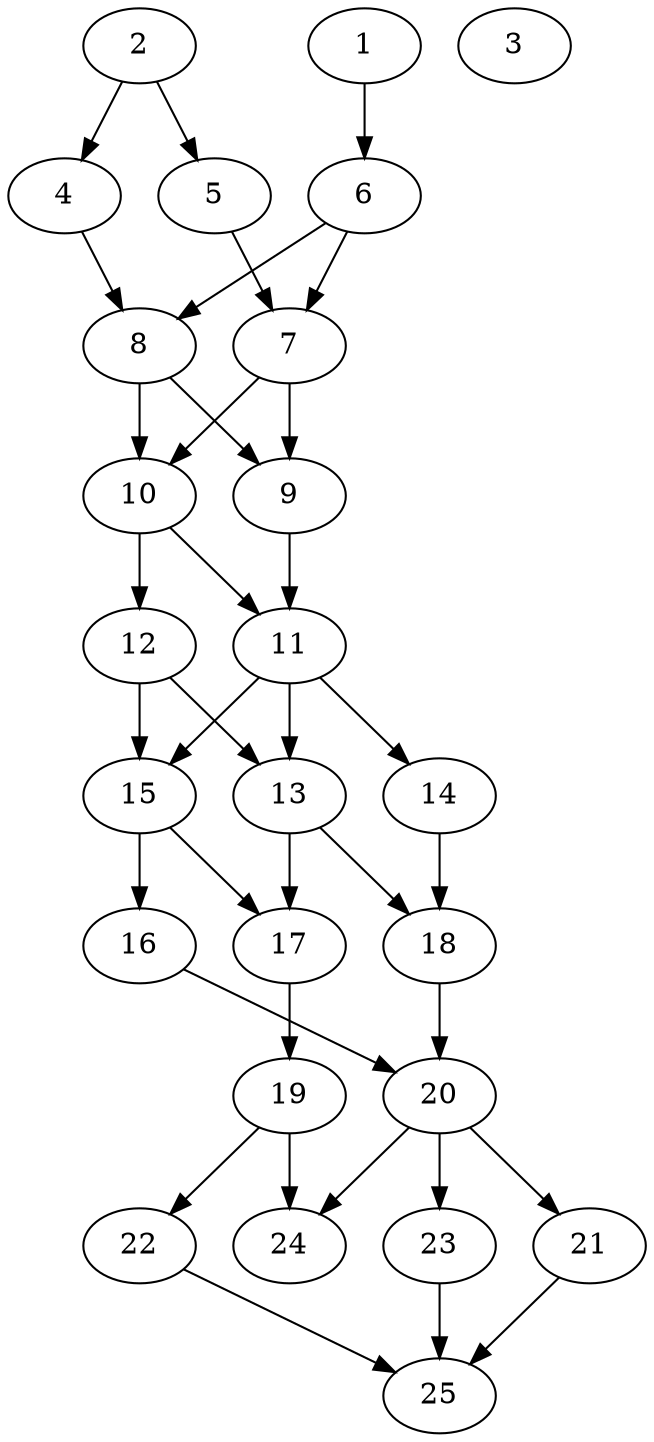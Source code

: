 // DAG automatically generated by daggen at Tue Aug  6 16:26:47 2019
// ./daggen --dot -n 25 --ccr 0.5 --fat 0.4 --regular 0.5 --density 0.7 --mindata 5242880 --maxdata 52428800 
digraph G {
  1 [size="84594688", alpha="0.18", expect_size="42297344"] 
  1 -> 6 [size ="42297344"]
  2 [size="90079232", alpha="0.00", expect_size="45039616"] 
  2 -> 4 [size ="45039616"]
  2 -> 5 [size ="45039616"]
  3 [size="101031936", alpha="0.14", expect_size="50515968"] 
  4 [size="70895616", alpha="0.19", expect_size="35447808"] 
  4 -> 8 [size ="35447808"]
  5 [size="26712064", alpha="0.07", expect_size="13356032"] 
  5 -> 7 [size ="13356032"]
  6 [size="90880000", alpha="0.01", expect_size="45440000"] 
  6 -> 7 [size ="45440000"]
  6 -> 8 [size ="45440000"]
  7 [size="20826112", alpha="0.10", expect_size="10413056"] 
  7 -> 9 [size ="10413056"]
  7 -> 10 [size ="10413056"]
  8 [size="77780992", alpha="0.20", expect_size="38890496"] 
  8 -> 9 [size ="38890496"]
  8 -> 10 [size ="38890496"]
  9 [size="11313152", alpha="0.16", expect_size="5656576"] 
  9 -> 11 [size ="5656576"]
  10 [size="85649408", alpha="0.14", expect_size="42824704"] 
  10 -> 11 [size ="42824704"]
  10 -> 12 [size ="42824704"]
  11 [size="96016384", alpha="0.01", expect_size="48008192"] 
  11 -> 13 [size ="48008192"]
  11 -> 14 [size ="48008192"]
  11 -> 15 [size ="48008192"]
  12 [size="84426752", alpha="0.15", expect_size="42213376"] 
  12 -> 13 [size ="42213376"]
  12 -> 15 [size ="42213376"]
  13 [size="85217280", alpha="0.06", expect_size="42608640"] 
  13 -> 17 [size ="42608640"]
  13 -> 18 [size ="42608640"]
  14 [size="56735744", alpha="0.10", expect_size="28367872"] 
  14 -> 18 [size ="28367872"]
  15 [size="51679232", alpha="0.09", expect_size="25839616"] 
  15 -> 16 [size ="25839616"]
  15 -> 17 [size ="25839616"]
  16 [size="83789824", alpha="0.16", expect_size="41894912"] 
  16 -> 20 [size ="41894912"]
  17 [size="87928832", alpha="0.20", expect_size="43964416"] 
  17 -> 19 [size ="43964416"]
  18 [size="41216000", alpha="0.14", expect_size="20608000"] 
  18 -> 20 [size ="20608000"]
  19 [size="39696384", alpha="0.13", expect_size="19848192"] 
  19 -> 22 [size ="19848192"]
  19 -> 24 [size ="19848192"]
  20 [size="18587648", alpha="0.19", expect_size="9293824"] 
  20 -> 21 [size ="9293824"]
  20 -> 23 [size ="9293824"]
  20 -> 24 [size ="9293824"]
  21 [size="85778432", alpha="0.01", expect_size="42889216"] 
  21 -> 25 [size ="42889216"]
  22 [size="90705920", alpha="0.20", expect_size="45352960"] 
  22 -> 25 [size ="45352960"]
  23 [size="65001472", alpha="0.18", expect_size="32500736"] 
  23 -> 25 [size ="32500736"]
  24 [size="91691008", alpha="0.09", expect_size="45845504"] 
  25 [size="45346816", alpha="0.03", expect_size="22673408"] 
}
